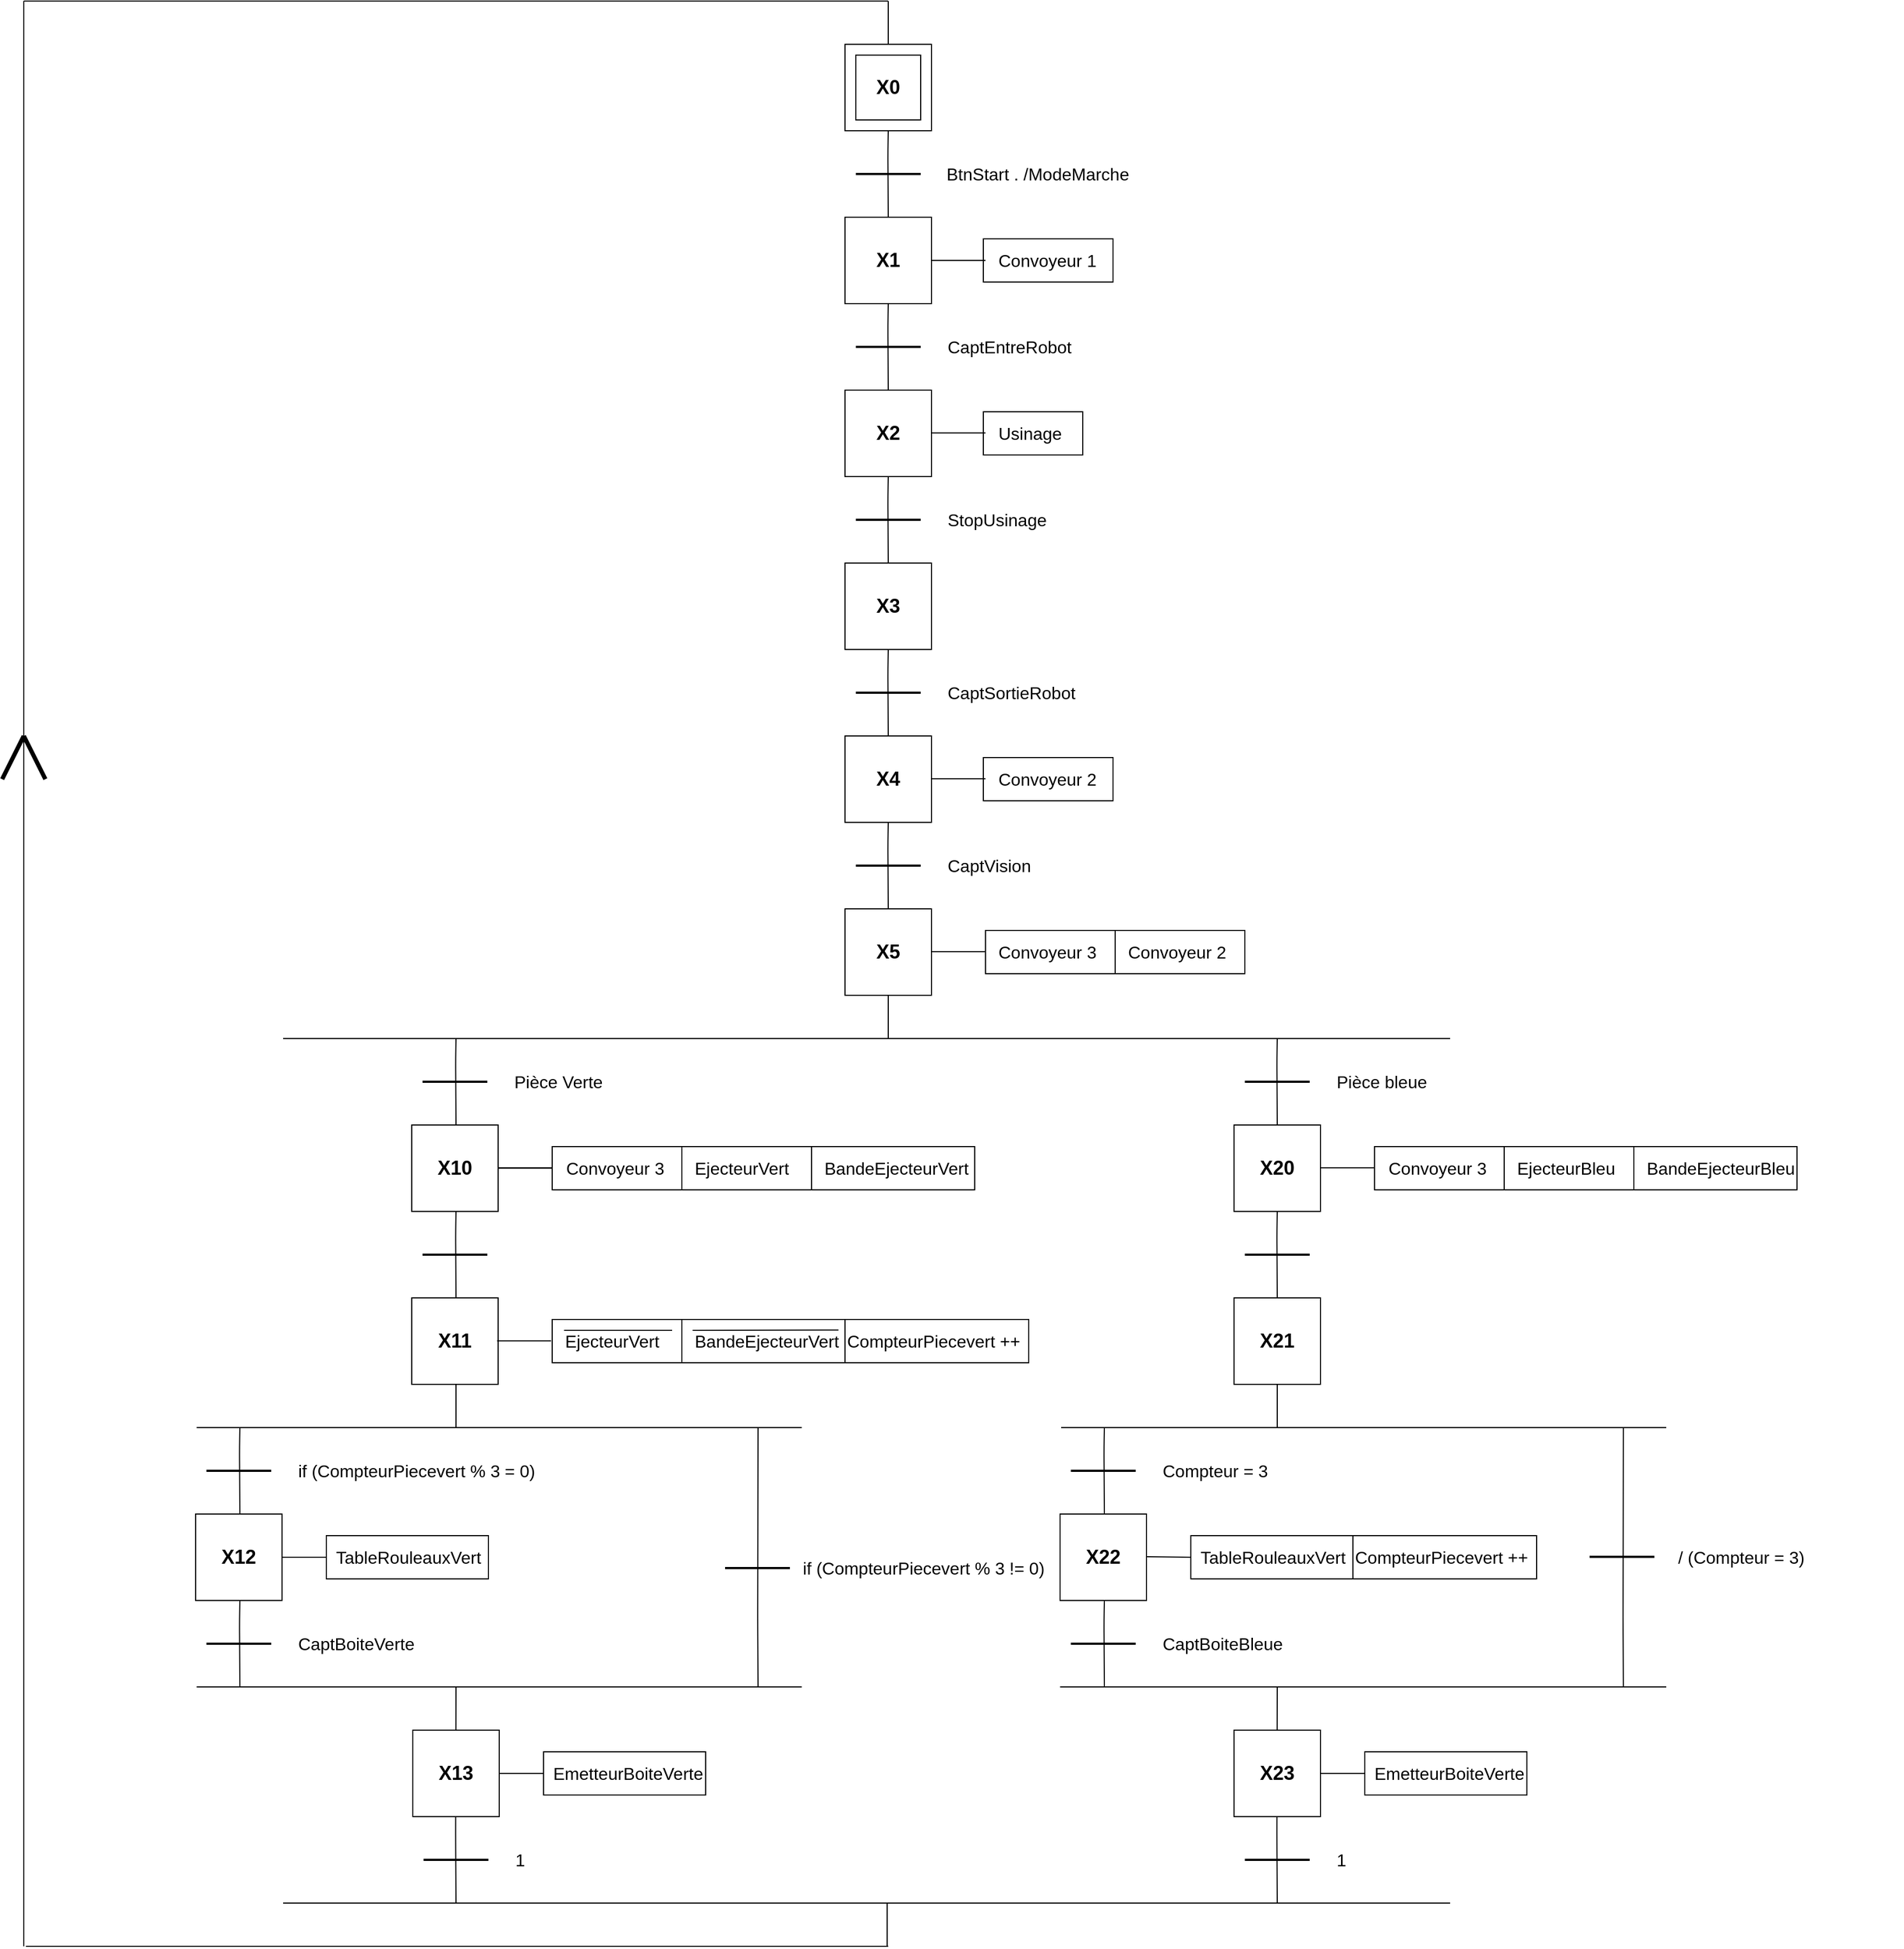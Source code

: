 <mxfile version="12.9.11" type="github">
  <diagram id="Fqww_011EZnbAC1PvDVR" name="Page-1">
    <mxGraphModel dx="2310" dy="1952" grid="1" gridSize="10" guides="1" tooltips="1" connect="1" arrows="1" fold="1" page="1" pageScale="1" pageWidth="827" pageHeight="1169" math="0" shadow="0">
      <root>
        <object label="" id="0">
          <mxCell />
        </object>
        <mxCell id="1" parent="0" />
        <mxCell id="l0feJrEmPDSzG2131Ykb-13" value="" style="edgeStyle=orthogonalEdgeStyle;rounded=0;orthogonalLoop=1;jettySize=auto;html=1;" parent="1" source="uFdm-P2WvE3M775zOYVF-7" target="pG-HJHoj7xEh51rD5Gyk-65" edge="1">
          <mxGeometry relative="1" as="geometry" />
        </mxCell>
        <mxCell id="uFdm-P2WvE3M775zOYVF-7" value="" style="rounded=0;whiteSpace=wrap;html=1;fillColor=none;gradientColor=none;" parent="1" vertex="1">
          <mxGeometry x="49.0" y="-60" width="120" height="40" as="geometry" />
        </mxCell>
        <mxCell id="pG-HJHoj7xEh51rD5Gyk-8" value="" style="group" parent="1" vertex="1" connectable="0">
          <mxGeometry x="320" y="-1080" width="80" height="80" as="geometry" />
        </mxCell>
        <mxCell id="pG-HJHoj7xEh51rD5Gyk-7" value="" style="whiteSpace=wrap;html=1;aspect=fixed;" parent="pG-HJHoj7xEh51rD5Gyk-8" vertex="1">
          <mxGeometry width="80" height="80" as="geometry" />
        </mxCell>
        <mxCell id="pG-HJHoj7xEh51rD5Gyk-1" value="" style="whiteSpace=wrap;html=1;aspect=fixed;" parent="pG-HJHoj7xEh51rD5Gyk-8" vertex="1">
          <mxGeometry x="10" y="10" width="60" height="60" as="geometry" />
        </mxCell>
        <mxCell id="pG-HJHoj7xEh51rD5Gyk-20" value="&lt;font size=&quot;1&quot;&gt;&lt;b style=&quot;font-size: 18px&quot;&gt;X0&lt;/b&gt;&lt;/font&gt;" style="text;html=1;strokeColor=none;fillColor=none;align=center;verticalAlign=middle;whiteSpace=wrap;rounded=0;" parent="pG-HJHoj7xEh51rD5Gyk-8" vertex="1">
          <mxGeometry x="20" y="30" width="40" height="20" as="geometry" />
        </mxCell>
        <mxCell id="pG-HJHoj7xEh51rD5Gyk-9" value="" style="endArrow=none;html=1;entryX=0.5;entryY=1;entryDx=0;entryDy=0;exitX=0.5;exitY=0;exitDx=0;exitDy=0;" parent="1" source="pG-HJHoj7xEh51rD5Gyk-10" target="pG-HJHoj7xEh51rD5Gyk-7" edge="1">
          <mxGeometry width="50" height="50" relative="1" as="geometry">
            <mxPoint x="360" y="-960" as="sourcePoint" />
            <mxPoint x="359.66" y="-1000" as="targetPoint" />
            <Array as="points">
              <mxPoint x="359.66" y="-980" />
            </Array>
          </mxGeometry>
        </mxCell>
        <mxCell id="pG-HJHoj7xEh51rD5Gyk-10" value="" style="whiteSpace=wrap;html=1;aspect=fixed;" parent="1" vertex="1">
          <mxGeometry x="320.0" y="-920" width="80" height="80" as="geometry" />
        </mxCell>
        <mxCell id="pG-HJHoj7xEh51rD5Gyk-11" value="" style="endArrow=none;html=1;strokeWidth=2;" parent="1" edge="1">
          <mxGeometry width="50" height="50" relative="1" as="geometry">
            <mxPoint x="330" y="-960" as="sourcePoint" />
            <mxPoint x="390" y="-960" as="targetPoint" />
          </mxGeometry>
        </mxCell>
        <mxCell id="pG-HJHoj7xEh51rD5Gyk-12" value="" style="endArrow=none;html=1;entryX=0.5;entryY=1;entryDx=0;entryDy=0;exitX=0.5;exitY=0;exitDx=0;exitDy=0;" parent="1" source="pG-HJHoj7xEh51rD5Gyk-13" edge="1">
          <mxGeometry width="50" height="50" relative="1" as="geometry">
            <mxPoint x="360" y="-800" as="sourcePoint" />
            <mxPoint x="360" y="-840" as="targetPoint" />
            <Array as="points">
              <mxPoint x="359.66" y="-820" />
            </Array>
          </mxGeometry>
        </mxCell>
        <mxCell id="pG-HJHoj7xEh51rD5Gyk-13" value="" style="whiteSpace=wrap;html=1;aspect=fixed;" parent="1" vertex="1">
          <mxGeometry x="320.0" y="-760" width="80" height="80" as="geometry" />
        </mxCell>
        <mxCell id="pG-HJHoj7xEh51rD5Gyk-14" value="" style="endArrow=none;html=1;strokeWidth=2;" parent="1" edge="1">
          <mxGeometry width="50" height="50" relative="1" as="geometry">
            <mxPoint x="330" y="-800" as="sourcePoint" />
            <mxPoint x="390" y="-800" as="targetPoint" />
          </mxGeometry>
        </mxCell>
        <mxCell id="pG-HJHoj7xEh51rD5Gyk-15" value="" style="endArrow=none;html=1;entryX=0.5;entryY=1;entryDx=0;entryDy=0;exitX=0.5;exitY=0;exitDx=0;exitDy=0;" parent="1" source="pG-HJHoj7xEh51rD5Gyk-16" edge="1">
          <mxGeometry width="50" height="50" relative="1" as="geometry">
            <mxPoint x="360" y="-640" as="sourcePoint" />
            <mxPoint x="360" y="-680" as="targetPoint" />
            <Array as="points">
              <mxPoint x="359.66" y="-660" />
            </Array>
          </mxGeometry>
        </mxCell>
        <mxCell id="pG-HJHoj7xEh51rD5Gyk-16" value="" style="whiteSpace=wrap;html=1;aspect=fixed;" parent="1" vertex="1">
          <mxGeometry x="320.0" y="-600" width="80" height="80" as="geometry" />
        </mxCell>
        <mxCell id="pG-HJHoj7xEh51rD5Gyk-17" value="" style="endArrow=none;html=1;strokeWidth=2;" parent="1" edge="1">
          <mxGeometry width="50" height="50" relative="1" as="geometry">
            <mxPoint x="330" y="-640" as="sourcePoint" />
            <mxPoint x="390" y="-640" as="targetPoint" />
          </mxGeometry>
        </mxCell>
        <mxCell id="pG-HJHoj7xEh51rD5Gyk-19" value="&lt;font style=&quot;font-size: 16px&quot;&gt;BtnStart . /ModeMarche&lt;/font&gt;" style="text;html=1;strokeColor=none;fillColor=none;align=left;verticalAlign=middle;whiteSpace=wrap;rounded=0;" parent="1" vertex="1">
          <mxGeometry x="412" y="-970" width="236" height="20" as="geometry" />
        </mxCell>
        <mxCell id="pG-HJHoj7xEh51rD5Gyk-21" value="&lt;font size=&quot;1&quot;&gt;&lt;b style=&quot;font-size: 18px&quot;&gt;X1&lt;/b&gt;&lt;/font&gt;" style="text;html=1;strokeColor=none;fillColor=none;align=center;verticalAlign=middle;whiteSpace=wrap;rounded=0;" parent="1" vertex="1">
          <mxGeometry x="340" y="-890" width="40" height="20" as="geometry" />
        </mxCell>
        <mxCell id="pG-HJHoj7xEh51rD5Gyk-22" value="&lt;font size=&quot;1&quot;&gt;&lt;b style=&quot;font-size: 18px&quot;&gt;X2&lt;/b&gt;&lt;/font&gt;" style="text;html=1;strokeColor=none;fillColor=none;align=center;verticalAlign=middle;whiteSpace=wrap;rounded=0;" parent="1" vertex="1">
          <mxGeometry x="340" y="-730" width="40" height="20" as="geometry" />
        </mxCell>
        <mxCell id="pG-HJHoj7xEh51rD5Gyk-28" value="" style="endArrow=none;html=1;strokeWidth=1;exitX=0.5;exitY=0;exitDx=0;exitDy=0;" parent="1" source="pG-HJHoj7xEh51rD5Gyk-7" edge="1">
          <mxGeometry width="50" height="50" relative="1" as="geometry">
            <mxPoint x="362" y="-1090" as="sourcePoint" />
            <mxPoint x="360" y="-1120" as="targetPoint" />
          </mxGeometry>
        </mxCell>
        <mxCell id="pG-HJHoj7xEh51rD5Gyk-30" value="" style="endArrow=none;html=1;strokeWidth=1;" parent="1" edge="1">
          <mxGeometry width="50" height="50" relative="1" as="geometry">
            <mxPoint x="-440" y="-1120" as="sourcePoint" />
            <mxPoint x="360" y="-1120" as="targetPoint" />
          </mxGeometry>
        </mxCell>
        <mxCell id="pG-HJHoj7xEh51rD5Gyk-31" value="&lt;font size=&quot;1&quot;&gt;&lt;b style=&quot;font-size: 18px&quot;&gt;X3&lt;/b&gt;&lt;/font&gt;" style="text;html=1;strokeColor=none;fillColor=none;align=center;verticalAlign=middle;whiteSpace=wrap;rounded=0;" parent="1" vertex="1">
          <mxGeometry x="340" y="-570" width="40" height="20" as="geometry" />
        </mxCell>
        <mxCell id="pG-HJHoj7xEh51rD5Gyk-32" value="&lt;font style=&quot;font-size: 16px&quot;&gt;Convoyeur 1&lt;/font&gt;" style="text;html=1;strokeColor=none;fillColor=none;align=left;verticalAlign=middle;whiteSpace=wrap;rounded=0;" parent="1" vertex="1">
          <mxGeometry x="460" y="-890" width="236" height="20" as="geometry" />
        </mxCell>
        <mxCell id="pG-HJHoj7xEh51rD5Gyk-33" value="" style="endArrow=none;html=1;strokeWidth=1;" parent="1" edge="1">
          <mxGeometry width="50" height="50" relative="1" as="geometry">
            <mxPoint x="400" y="-880" as="sourcePoint" />
            <mxPoint x="450" y="-880" as="targetPoint" />
          </mxGeometry>
        </mxCell>
        <mxCell id="pG-HJHoj7xEh51rD5Gyk-35" value="&lt;font style=&quot;font-size: 16px&quot;&gt;CaptEntreRobot&lt;br&gt;&lt;/font&gt;" style="text;html=1;strokeColor=none;fillColor=none;align=left;verticalAlign=middle;whiteSpace=wrap;rounded=0;" parent="1" vertex="1">
          <mxGeometry x="413" y="-810" width="236" height="20" as="geometry" />
        </mxCell>
        <mxCell id="pG-HJHoj7xEh51rD5Gyk-36" value="" style="endArrow=none;html=1;strokeWidth=1;" parent="1" edge="1">
          <mxGeometry width="50" height="50" relative="1" as="geometry">
            <mxPoint x="400" y="-720.34" as="sourcePoint" />
            <mxPoint x="450" y="-720.34" as="targetPoint" />
          </mxGeometry>
        </mxCell>
        <mxCell id="pG-HJHoj7xEh51rD5Gyk-37" value="&lt;font style=&quot;font-size: 16px&quot;&gt;Usinage&lt;/font&gt;" style="text;html=1;strokeColor=none;fillColor=none;align=left;verticalAlign=middle;whiteSpace=wrap;rounded=0;" parent="1" vertex="1">
          <mxGeometry x="460" y="-730" width="236" height="20" as="geometry" />
        </mxCell>
        <mxCell id="pG-HJHoj7xEh51rD5Gyk-38" value="&lt;font style=&quot;font-size: 16px&quot;&gt;StopUsinage&lt;br&gt;&lt;/font&gt;" style="text;html=1;strokeColor=none;fillColor=none;align=left;verticalAlign=middle;whiteSpace=wrap;rounded=0;" parent="1" vertex="1">
          <mxGeometry x="413" y="-650" width="236" height="20" as="geometry" />
        </mxCell>
        <mxCell id="pG-HJHoj7xEh51rD5Gyk-39" value="" style="endArrow=none;html=1;entryX=0.5;entryY=1;entryDx=0;entryDy=0;exitX=0.5;exitY=0;exitDx=0;exitDy=0;" parent="1" source="pG-HJHoj7xEh51rD5Gyk-40" edge="1">
          <mxGeometry width="50" height="50" relative="1" as="geometry">
            <mxPoint x="360" y="-480" as="sourcePoint" />
            <mxPoint x="360" y="-520.0" as="targetPoint" />
            <Array as="points">
              <mxPoint x="359.66" y="-500" />
            </Array>
          </mxGeometry>
        </mxCell>
        <mxCell id="pG-HJHoj7xEh51rD5Gyk-40" value="" style="whiteSpace=wrap;html=1;aspect=fixed;" parent="1" vertex="1">
          <mxGeometry x="320.0" y="-440" width="80" height="80" as="geometry" />
        </mxCell>
        <mxCell id="pG-HJHoj7xEh51rD5Gyk-41" value="" style="endArrow=none;html=1;strokeWidth=2;" parent="1" edge="1">
          <mxGeometry width="50" height="50" relative="1" as="geometry">
            <mxPoint x="330" y="-480.0" as="sourcePoint" />
            <mxPoint x="390" y="-480.0" as="targetPoint" />
          </mxGeometry>
        </mxCell>
        <mxCell id="pG-HJHoj7xEh51rD5Gyk-42" value="&lt;font size=&quot;1&quot;&gt;&lt;b style=&quot;font-size: 18px&quot;&gt;X4&lt;/b&gt;&lt;/font&gt;" style="text;html=1;strokeColor=none;fillColor=none;align=center;verticalAlign=middle;whiteSpace=wrap;rounded=0;" parent="1" vertex="1">
          <mxGeometry x="340" y="-410" width="40" height="20" as="geometry" />
        </mxCell>
        <mxCell id="pG-HJHoj7xEh51rD5Gyk-43" value="&lt;font style=&quot;font-size: 16px&quot;&gt;CaptSortieRobot&lt;br&gt;&lt;/font&gt;" style="text;html=1;strokeColor=none;fillColor=none;align=left;verticalAlign=middle;whiteSpace=wrap;rounded=0;" parent="1" vertex="1">
          <mxGeometry x="413" y="-490" width="236" height="20" as="geometry" />
        </mxCell>
        <mxCell id="pG-HJHoj7xEh51rD5Gyk-44" value="" style="endArrow=none;html=1;strokeWidth=1;" parent="1" edge="1">
          <mxGeometry width="50" height="50" relative="1" as="geometry">
            <mxPoint x="400" y="-400.34" as="sourcePoint" />
            <mxPoint x="450" y="-400.34" as="targetPoint" />
          </mxGeometry>
        </mxCell>
        <mxCell id="pG-HJHoj7xEh51rD5Gyk-45" value="&lt;font style=&quot;font-size: 16px&quot;&gt;Convoyeur 2&lt;/font&gt;" style="text;html=1;strokeColor=none;fillColor=none;align=left;verticalAlign=middle;whiteSpace=wrap;rounded=0;" parent="1" vertex="1">
          <mxGeometry x="460" y="-410" width="110" height="20" as="geometry" />
        </mxCell>
        <mxCell id="pG-HJHoj7xEh51rD5Gyk-56" value="" style="endArrow=none;html=1;strokeWidth=1;entryX=0.5;entryY=1;entryDx=0;entryDy=0;" parent="1" target="pG-HJHoj7xEh51rD5Gyk-47" edge="1">
          <mxGeometry width="50" height="50" relative="1" as="geometry">
            <mxPoint x="360" y="-160" as="sourcePoint" />
            <mxPoint x="370" y="-180" as="targetPoint" />
          </mxGeometry>
        </mxCell>
        <mxCell id="pG-HJHoj7xEh51rD5Gyk-58" value="" style="endArrow=none;html=1;strokeWidth=1;" parent="1" edge="1">
          <mxGeometry width="50" height="50" relative="1" as="geometry">
            <mxPoint x="-200" y="-160" as="sourcePoint" />
            <mxPoint x="880" y="-160" as="targetPoint" />
          </mxGeometry>
        </mxCell>
        <mxCell id="pG-HJHoj7xEh51rD5Gyk-59" value="" style="endArrow=none;html=1;entryX=0.5;entryY=1;entryDx=0;entryDy=0;exitX=0.5;exitY=0;exitDx=0;exitDy=0;" parent="1" edge="1">
          <mxGeometry width="50" height="50" relative="1" as="geometry">
            <mxPoint x="-40" y="-80" as="sourcePoint" />
            <mxPoint x="-40" y="-160" as="targetPoint" />
            <Array as="points">
              <mxPoint x="-40.34" y="-140" />
            </Array>
          </mxGeometry>
        </mxCell>
        <mxCell id="pG-HJHoj7xEh51rD5Gyk-60" value="" style="whiteSpace=wrap;html=1;aspect=fixed;" parent="1" vertex="1">
          <mxGeometry x="-81.0" y="-80" width="80" height="80" as="geometry" />
        </mxCell>
        <mxCell id="pG-HJHoj7xEh51rD5Gyk-61" value="" style="endArrow=none;html=1;strokeWidth=2;" parent="1" edge="1">
          <mxGeometry width="50" height="50" relative="1" as="geometry">
            <mxPoint x="-71" y="-120" as="sourcePoint" />
            <mxPoint x="-11" y="-120" as="targetPoint" />
          </mxGeometry>
        </mxCell>
        <mxCell id="pG-HJHoj7xEh51rD5Gyk-62" value="" style="endArrow=none;html=1;entryX=0.5;entryY=1;entryDx=0;entryDy=0;exitX=0.5;exitY=0;exitDx=0;exitDy=0;" parent="1" edge="1">
          <mxGeometry width="50" height="50" relative="1" as="geometry">
            <mxPoint x="-40" y="80" as="sourcePoint" />
            <mxPoint x="-40" as="targetPoint" />
            <Array as="points">
              <mxPoint x="-40.34" y="20" />
            </Array>
          </mxGeometry>
        </mxCell>
        <mxCell id="pG-HJHoj7xEh51rD5Gyk-63" value="" style="whiteSpace=wrap;html=1;aspect=fixed;" parent="1" vertex="1">
          <mxGeometry x="-81.0" y="80" width="80" height="80" as="geometry" />
        </mxCell>
        <mxCell id="pG-HJHoj7xEh51rD5Gyk-64" value="" style="endArrow=none;html=1;strokeWidth=2;" parent="1" edge="1">
          <mxGeometry width="50" height="50" relative="1" as="geometry">
            <mxPoint x="-71" y="40" as="sourcePoint" />
            <mxPoint x="-11" y="40" as="targetPoint" />
          </mxGeometry>
        </mxCell>
        <mxCell id="pG-HJHoj7xEh51rD5Gyk-65" value="&lt;font size=&quot;1&quot;&gt;&lt;b style=&quot;font-size: 18px&quot;&gt;X10&lt;/b&gt;&lt;/font&gt;" style="text;html=1;strokeColor=none;fillColor=none;align=center;verticalAlign=middle;whiteSpace=wrap;rounded=0;" parent="1" vertex="1">
          <mxGeometry x="-61" y="-50" width="40" height="20" as="geometry" />
        </mxCell>
        <mxCell id="pG-HJHoj7xEh51rD5Gyk-66" value="&lt;font size=&quot;1&quot;&gt;&lt;b style=&quot;font-size: 18px&quot;&gt;X11&lt;/b&gt;&lt;/font&gt;" style="text;html=1;strokeColor=none;fillColor=none;align=center;verticalAlign=middle;whiteSpace=wrap;rounded=0;" parent="1" vertex="1">
          <mxGeometry x="-61" y="110" width="40" height="20" as="geometry" />
        </mxCell>
        <mxCell id="pG-HJHoj7xEh51rD5Gyk-67" value="&lt;font style=&quot;font-size: 16px&quot;&gt;Pièce Verte&amp;nbsp;&lt;/font&gt;" style="text;html=1;strokeColor=none;fillColor=none;align=left;verticalAlign=middle;whiteSpace=wrap;rounded=0;" parent="1" vertex="1">
          <mxGeometry x="12" y="-130" width="98" height="20" as="geometry" />
        </mxCell>
        <mxCell id="pG-HJHoj7xEh51rD5Gyk-68" value="" style="endArrow=none;html=1;strokeWidth=1;" parent="1" edge="1">
          <mxGeometry width="50" height="50" relative="1" as="geometry">
            <mxPoint x="-1" y="-40.34" as="sourcePoint" />
            <mxPoint x="49" y="-40.34" as="targetPoint" />
          </mxGeometry>
        </mxCell>
        <mxCell id="pG-HJHoj7xEh51rD5Gyk-70" value="" style="endArrow=none;html=1;entryX=0.5;entryY=1;entryDx=0;entryDy=0;exitX=0.5;exitY=0;exitDx=0;exitDy=0;" parent="1" source="pG-HJHoj7xEh51rD5Gyk-71" edge="1">
          <mxGeometry width="50" height="50" relative="1" as="geometry">
            <mxPoint x="720" y="-120" as="sourcePoint" />
            <mxPoint x="720" y="-160" as="targetPoint" />
            <Array as="points">
              <mxPoint x="719.66" y="-140" />
            </Array>
          </mxGeometry>
        </mxCell>
        <mxCell id="pG-HJHoj7xEh51rD5Gyk-71" value="" style="whiteSpace=wrap;html=1;aspect=fixed;" parent="1" vertex="1">
          <mxGeometry x="680.0" y="-80" width="80" height="80" as="geometry" />
        </mxCell>
        <mxCell id="pG-HJHoj7xEh51rD5Gyk-72" value="" style="endArrow=none;html=1;strokeWidth=2;" parent="1" edge="1">
          <mxGeometry width="50" height="50" relative="1" as="geometry">
            <mxPoint x="690" y="-120" as="sourcePoint" />
            <mxPoint x="750" y="-120" as="targetPoint" />
          </mxGeometry>
        </mxCell>
        <mxCell id="pG-HJHoj7xEh51rD5Gyk-73" value="" style="endArrow=none;html=1;entryX=0.5;entryY=1;entryDx=0;entryDy=0;exitX=0.5;exitY=0;exitDx=0;exitDy=0;" parent="1" source="pG-HJHoj7xEh51rD5Gyk-74" edge="1">
          <mxGeometry width="50" height="50" relative="1" as="geometry">
            <mxPoint x="720" y="40" as="sourcePoint" />
            <mxPoint x="720" as="targetPoint" />
            <Array as="points">
              <mxPoint x="719.66" y="20" />
            </Array>
          </mxGeometry>
        </mxCell>
        <mxCell id="pG-HJHoj7xEh51rD5Gyk-74" value="" style="whiteSpace=wrap;html=1;aspect=fixed;" parent="1" vertex="1">
          <mxGeometry x="680.0" y="80" width="80" height="80" as="geometry" />
        </mxCell>
        <mxCell id="pG-HJHoj7xEh51rD5Gyk-75" value="" style="endArrow=none;html=1;strokeWidth=2;" parent="1" edge="1">
          <mxGeometry width="50" height="50" relative="1" as="geometry">
            <mxPoint x="690" y="40" as="sourcePoint" />
            <mxPoint x="750" y="40" as="targetPoint" />
          </mxGeometry>
        </mxCell>
        <mxCell id="pG-HJHoj7xEh51rD5Gyk-76" value="&lt;font size=&quot;1&quot;&gt;&lt;b style=&quot;font-size: 18px&quot;&gt;X20&lt;/b&gt;&lt;/font&gt;" style="text;html=1;strokeColor=none;fillColor=none;align=center;verticalAlign=middle;whiteSpace=wrap;rounded=0;" parent="1" vertex="1">
          <mxGeometry x="700" y="-50" width="40" height="20" as="geometry" />
        </mxCell>
        <mxCell id="pG-HJHoj7xEh51rD5Gyk-77" value="&lt;font size=&quot;1&quot;&gt;&lt;b style=&quot;font-size: 18px&quot;&gt;X21&lt;/b&gt;&lt;/font&gt;" style="text;html=1;strokeColor=none;fillColor=none;align=center;verticalAlign=middle;whiteSpace=wrap;rounded=0;" parent="1" vertex="1">
          <mxGeometry x="700" y="110" width="40" height="20" as="geometry" />
        </mxCell>
        <mxCell id="pG-HJHoj7xEh51rD5Gyk-78" value="&lt;font style=&quot;font-size: 16px&quot;&gt;Pièce bleue&amp;nbsp;&lt;br&gt;&lt;/font&gt;" style="text;html=1;strokeColor=none;fillColor=none;align=left;verticalAlign=middle;whiteSpace=wrap;rounded=0;" parent="1" vertex="1">
          <mxGeometry x="773" y="-130" width="236" height="20" as="geometry" />
        </mxCell>
        <mxCell id="pG-HJHoj7xEh51rD5Gyk-79" value="" style="endArrow=none;html=1;strokeWidth=1;" parent="1" edge="1">
          <mxGeometry width="50" height="50" relative="1" as="geometry">
            <mxPoint x="760" y="-40.34" as="sourcePoint" />
            <mxPoint x="810" y="-40.34" as="targetPoint" />
          </mxGeometry>
        </mxCell>
        <mxCell id="pG-HJHoj7xEh51rD5Gyk-81" value="" style="endArrow=none;html=1;strokeWidth=1;" parent="1" edge="1">
          <mxGeometry width="50" height="50" relative="1" as="geometry">
            <mxPoint x="-440" y="680" as="sourcePoint" />
            <mxPoint x="-440" y="-1120" as="targetPoint" />
          </mxGeometry>
        </mxCell>
        <mxCell id="pG-HJHoj7xEh51rD5Gyk-82" value="" style="endArrow=none;html=1;strokeWidth=4;" parent="1" edge="1">
          <mxGeometry width="50" height="50" relative="1" as="geometry">
            <mxPoint x="-460" y="-400" as="sourcePoint" />
            <mxPoint x="-440" y="-440" as="targetPoint" />
          </mxGeometry>
        </mxCell>
        <mxCell id="pG-HJHoj7xEh51rD5Gyk-83" value="" style="endArrow=none;html=1;strokeWidth=4;" parent="1" edge="1">
          <mxGeometry width="50" height="50" relative="1" as="geometry">
            <mxPoint x="-420" y="-400" as="sourcePoint" />
            <mxPoint x="-440" y="-440" as="targetPoint" />
          </mxGeometry>
        </mxCell>
        <mxCell id="uFdm-P2WvE3M775zOYVF-3" value="" style="rounded=0;whiteSpace=wrap;html=1;fillColor=none;gradientColor=none;" parent="1" vertex="1">
          <mxGeometry x="448.0" y="-420" width="120" height="40" as="geometry" />
        </mxCell>
        <mxCell id="uFdm-P2WvE3M775zOYVF-4" value="" style="rounded=0;whiteSpace=wrap;html=1;fillColor=none;gradientColor=none;" parent="1" vertex="1">
          <mxGeometry x="448" y="-740" width="92" height="40" as="geometry" />
        </mxCell>
        <mxCell id="uFdm-P2WvE3M775zOYVF-5" value="" style="rounded=0;whiteSpace=wrap;html=1;fillColor=none;gradientColor=none;" parent="1" vertex="1">
          <mxGeometry x="448.0" y="-900" width="120" height="40" as="geometry" />
        </mxCell>
        <mxCell id="uFdm-P2WvE3M775zOYVF-6" value="&lt;font style=&quot;font-size: 16px&quot;&gt;Convoyeur 3&lt;/font&gt;" style="text;html=1;strokeColor=none;fillColor=none;align=left;verticalAlign=middle;whiteSpace=wrap;rounded=0;" parent="1" vertex="1">
          <mxGeometry x="60" y="-50" width="100" height="20" as="geometry" />
        </mxCell>
        <mxCell id="uFdm-P2WvE3M775zOYVF-8" value="" style="rounded=0;whiteSpace=wrap;html=1;fillColor=none;gradientColor=none;" parent="1" vertex="1">
          <mxGeometry x="169" y="-60" width="120" height="40" as="geometry" />
        </mxCell>
        <mxCell id="uFdm-P2WvE3M775zOYVF-9" value="" style="endArrow=none;html=1;strokeWidth=1;entryX=0.5;entryY=1;entryDx=0;entryDy=0;" parent="1" edge="1">
          <mxGeometry width="50" height="50" relative="1" as="geometry">
            <mxPoint x="-40" y="200" as="sourcePoint" />
            <mxPoint x="-40" y="160" as="targetPoint" />
          </mxGeometry>
        </mxCell>
        <mxCell id="uFdm-P2WvE3M775zOYVF-13" value="" style="endArrow=none;html=1;strokeWidth=1;" parent="1" edge="1">
          <mxGeometry width="50" height="50" relative="1" as="geometry">
            <mxPoint x="-280" y="200" as="sourcePoint" />
            <mxPoint x="280" y="200" as="targetPoint" />
          </mxGeometry>
        </mxCell>
        <mxCell id="uFdm-P2WvE3M775zOYVF-15" value="" style="endArrow=none;html=1;entryX=0.5;entryY=1;entryDx=0;entryDy=0;exitX=0.5;exitY=0;exitDx=0;exitDy=0;" parent="1" edge="1">
          <mxGeometry width="50" height="50" relative="1" as="geometry">
            <mxPoint x="-240.0" y="280" as="sourcePoint" />
            <mxPoint x="-240.0" y="200" as="targetPoint" />
            <Array as="points">
              <mxPoint x="-240.34" y="220" />
            </Array>
          </mxGeometry>
        </mxCell>
        <mxCell id="uFdm-P2WvE3M775zOYVF-16" value="" style="whiteSpace=wrap;html=1;aspect=fixed;" parent="1" vertex="1">
          <mxGeometry x="-281.0" y="280" width="80" height="80" as="geometry" />
        </mxCell>
        <mxCell id="uFdm-P2WvE3M775zOYVF-17" value="" style="endArrow=none;html=1;strokeWidth=2;" parent="1" edge="1">
          <mxGeometry width="50" height="50" relative="1" as="geometry">
            <mxPoint x="-271" y="240" as="sourcePoint" />
            <mxPoint x="-211" y="240" as="targetPoint" />
          </mxGeometry>
        </mxCell>
        <mxCell id="uFdm-P2WvE3M775zOYVF-18" value="" style="endArrow=none;html=1;entryX=0.5;entryY=1;entryDx=0;entryDy=0;exitX=0.5;exitY=0;exitDx=0;exitDy=0;" parent="1" edge="1">
          <mxGeometry width="50" height="50" relative="1" as="geometry">
            <mxPoint x="-240.0" y="440" as="sourcePoint" />
            <mxPoint x="-240.0" y="360" as="targetPoint" />
            <Array as="points">
              <mxPoint x="-240.34" y="380" />
            </Array>
          </mxGeometry>
        </mxCell>
        <mxCell id="uFdm-P2WvE3M775zOYVF-19" value="" style="endArrow=none;html=1;strokeWidth=2;" parent="1" edge="1">
          <mxGeometry width="50" height="50" relative="1" as="geometry">
            <mxPoint x="-271" y="400" as="sourcePoint" />
            <mxPoint x="-211" y="400" as="targetPoint" />
          </mxGeometry>
        </mxCell>
        <mxCell id="uFdm-P2WvE3M775zOYVF-20" value="&lt;font size=&quot;1&quot;&gt;&lt;b style=&quot;font-size: 18px&quot;&gt;X12&lt;/b&gt;&lt;/font&gt;" style="text;html=1;strokeColor=none;fillColor=none;align=center;verticalAlign=middle;whiteSpace=wrap;rounded=0;" parent="1" vertex="1">
          <mxGeometry x="-261" y="310" width="40" height="20" as="geometry" />
        </mxCell>
        <mxCell id="uFdm-P2WvE3M775zOYVF-21" value="&lt;span style=&quot;font-family: monospace ; font-size: 0px&quot;&gt;%3CmxGraphModel%3E%3Croot%3E%3CmxCell%20id%3D%220%22%2F%3E%3CmxCell%20id%3D%221%22%20parent%3D%220%22%2F%3E%3CmxCell%20id%3D%222%22%20value%3D%22%26lt%3Bspan%20style%3D%26quot%3Bfont-size%3A%2016px%26quot%3B%26gt%3BCompteurPiecevert%20%2B%2B%26lt%3B%2Fspan%26gt%3B%22%20style%3D%22text%3Bhtml%3D1%3BstrokeColor%3Dnone%3BfillColor%3Dnone%3Balign%3Dleft%3BverticalAlign%3Dmiddle%3BwhiteSpace%3Dwrap%3Brounded%3D0%3B%22%20vertex%3D%221%22%20parent%3D%221%22%3E%3CmxGeometry%20x%3D%22-10%22%20y%3D%22310%22%20width%3D%22170%22%20height%3D%2220%22%20as%3D%22geometry%22%2F%3E%3C%2FmxCell%3E%3C%2Froot%3E%3C%2FmxGraphModel%3E&lt;/span&gt;" style="text;html=1;strokeColor=none;fillColor=none;align=left;verticalAlign=middle;whiteSpace=wrap;rounded=0;" parent="1" vertex="1">
          <mxGeometry x="-188" y="230" width="188" height="20" as="geometry" />
        </mxCell>
        <mxCell id="uFdm-P2WvE3M775zOYVF-22" value="&lt;font style=&quot;font-size: 16px&quot;&gt;CaptBoiteVerte&lt;br&gt;&lt;/font&gt;" style="text;html=1;strokeColor=none;fillColor=none;align=left;verticalAlign=middle;whiteSpace=wrap;rounded=0;" parent="1" vertex="1">
          <mxGeometry x="-188" y="390" width="128" height="20" as="geometry" />
        </mxCell>
        <mxCell id="uFdm-P2WvE3M775zOYVF-26" value="" style="endArrow=none;html=1;exitX=0.5;exitY=0;exitDx=0;exitDy=0;" parent="1" edge="1">
          <mxGeometry width="50" height="50" relative="1" as="geometry">
            <mxPoint x="239.5" y="440" as="sourcePoint" />
            <mxPoint x="239.5" y="200" as="targetPoint" />
            <Array as="points">
              <mxPoint x="239.16" y="380" />
            </Array>
          </mxGeometry>
        </mxCell>
        <mxCell id="uFdm-P2WvE3M775zOYVF-31" value="" style="endArrow=none;html=1;strokeWidth=1;" parent="1" edge="1">
          <mxGeometry width="50" height="50" relative="1" as="geometry">
            <mxPoint x="-280" y="440" as="sourcePoint" />
            <mxPoint x="280" y="440" as="targetPoint" />
          </mxGeometry>
        </mxCell>
        <mxCell id="uFdm-P2WvE3M775zOYVF-39" value="" style="endArrow=none;html=1;exitX=0.5;exitY=0;exitDx=0;exitDy=0;" parent="1" edge="1">
          <mxGeometry width="50" height="50" relative="1" as="geometry">
            <mxPoint x="-40" y="640" as="sourcePoint" />
            <mxPoint x="-40" y="440" as="targetPoint" />
            <Array as="points">
              <mxPoint x="-40.34" y="580" />
            </Array>
          </mxGeometry>
        </mxCell>
        <mxCell id="uFdm-P2WvE3M775zOYVF-46" value="" style="endArrow=none;html=1;strokeWidth=1;" parent="1" edge="1">
          <mxGeometry width="50" height="50" relative="1" as="geometry">
            <mxPoint x="-200" y="640" as="sourcePoint" />
            <mxPoint x="880" y="640" as="targetPoint" />
          </mxGeometry>
        </mxCell>
        <mxCell id="uFdm-P2WvE3M775zOYVF-48" value="" style="endArrow=none;html=1;strokeWidth=1;entryX=0.5;entryY=1;entryDx=0;entryDy=0;" parent="1" edge="1">
          <mxGeometry width="50" height="50" relative="1" as="geometry">
            <mxPoint x="359" y="680" as="sourcePoint" />
            <mxPoint x="359" y="640" as="targetPoint" />
          </mxGeometry>
        </mxCell>
        <mxCell id="uFdm-P2WvE3M775zOYVF-50" value="" style="endArrow=none;html=1;strokeWidth=1;" parent="1" edge="1">
          <mxGeometry width="50" height="50" relative="1" as="geometry">
            <mxPoint x="-438" y="680" as="sourcePoint" />
            <mxPoint x="360" y="680" as="targetPoint" />
          </mxGeometry>
        </mxCell>
        <mxCell id="uFdm-P2WvE3M775zOYVF-52" value="" style="endArrow=none;html=1;strokeWidth=1;entryX=0.5;entryY=1;entryDx=0;entryDy=0;" parent="1" edge="1">
          <mxGeometry width="50" height="50" relative="1" as="geometry">
            <mxPoint x="720" y="200" as="sourcePoint" />
            <mxPoint x="720" y="160" as="targetPoint" />
          </mxGeometry>
        </mxCell>
        <mxCell id="uFdm-P2WvE3M775zOYVF-53" value="" style="endArrow=none;html=1;strokeWidth=1;" parent="1" edge="1">
          <mxGeometry width="50" height="50" relative="1" as="geometry">
            <mxPoint x="520" y="200" as="sourcePoint" />
            <mxPoint x="1080" y="200" as="targetPoint" />
          </mxGeometry>
        </mxCell>
        <mxCell id="uFdm-P2WvE3M775zOYVF-54" value="" style="endArrow=none;html=1;entryX=0.5;entryY=1;entryDx=0;entryDy=0;exitX=0.5;exitY=0;exitDx=0;exitDy=0;" parent="1" edge="1">
          <mxGeometry width="50" height="50" relative="1" as="geometry">
            <mxPoint x="560" y="280" as="sourcePoint" />
            <mxPoint x="560" y="200" as="targetPoint" />
            <Array as="points">
              <mxPoint x="559.66" y="220" />
            </Array>
          </mxGeometry>
        </mxCell>
        <mxCell id="uFdm-P2WvE3M775zOYVF-55" value="" style="whiteSpace=wrap;html=1;aspect=fixed;" parent="1" vertex="1">
          <mxGeometry x="519.0" y="280" width="80" height="80" as="geometry" />
        </mxCell>
        <mxCell id="uFdm-P2WvE3M775zOYVF-56" value="" style="endArrow=none;html=1;strokeWidth=2;" parent="1" edge="1">
          <mxGeometry width="50" height="50" relative="1" as="geometry">
            <mxPoint x="529" y="240" as="sourcePoint" />
            <mxPoint x="589" y="240" as="targetPoint" />
          </mxGeometry>
        </mxCell>
        <mxCell id="uFdm-P2WvE3M775zOYVF-57" value="" style="endArrow=none;html=1;entryX=0.5;entryY=1;entryDx=0;entryDy=0;exitX=0.5;exitY=0;exitDx=0;exitDy=0;" parent="1" edge="1">
          <mxGeometry width="50" height="50" relative="1" as="geometry">
            <mxPoint x="560" y="440" as="sourcePoint" />
            <mxPoint x="560" y="360" as="targetPoint" />
            <Array as="points">
              <mxPoint x="559.66" y="380" />
            </Array>
          </mxGeometry>
        </mxCell>
        <mxCell id="uFdm-P2WvE3M775zOYVF-58" value="" style="endArrow=none;html=1;strokeWidth=2;" parent="1" edge="1">
          <mxGeometry width="50" height="50" relative="1" as="geometry">
            <mxPoint x="529" y="400" as="sourcePoint" />
            <mxPoint x="589" y="400" as="targetPoint" />
          </mxGeometry>
        </mxCell>
        <mxCell id="uFdm-P2WvE3M775zOYVF-59" value="&lt;font size=&quot;1&quot;&gt;&lt;b style=&quot;font-size: 18px&quot;&gt;X22&lt;/b&gt;&lt;/font&gt;" style="text;html=1;strokeColor=none;fillColor=none;align=center;verticalAlign=middle;whiteSpace=wrap;rounded=0;" parent="1" vertex="1">
          <mxGeometry x="539" y="310" width="40" height="20" as="geometry" />
        </mxCell>
        <mxCell id="uFdm-P2WvE3M775zOYVF-60" value="&lt;font style=&quot;font-size: 16px&quot;&gt;Compteur = 3&lt;/font&gt;" style="text;html=1;strokeColor=none;fillColor=none;align=left;verticalAlign=middle;whiteSpace=wrap;rounded=0;" parent="1" vertex="1">
          <mxGeometry x="612" y="230" width="188" height="20" as="geometry" />
        </mxCell>
        <mxCell id="uFdm-P2WvE3M775zOYVF-61" value="&lt;font style=&quot;font-size: 16px&quot;&gt;CaptBoiteBleue&lt;br&gt;&lt;/font&gt;" style="text;html=1;strokeColor=none;fillColor=none;align=left;verticalAlign=middle;whiteSpace=wrap;rounded=0;" parent="1" vertex="1">
          <mxGeometry x="612" y="390" width="236" height="20" as="geometry" />
        </mxCell>
        <mxCell id="uFdm-P2WvE3M775zOYVF-65" value="" style="endArrow=none;html=1;exitX=0.5;exitY=0;exitDx=0;exitDy=0;" parent="1" edge="1">
          <mxGeometry width="50" height="50" relative="1" as="geometry">
            <mxPoint x="1040.34" y="440" as="sourcePoint" />
            <mxPoint x="1040.34" y="200" as="targetPoint" />
            <Array as="points">
              <mxPoint x="1040" y="380" />
            </Array>
          </mxGeometry>
        </mxCell>
        <mxCell id="uFdm-P2WvE3M775zOYVF-66" value="" style="endArrow=none;html=1;strokeWidth=2;" parent="1" edge="1">
          <mxGeometry width="50" height="50" relative="1" as="geometry">
            <mxPoint x="1009" y="319.58" as="sourcePoint" />
            <mxPoint x="1069" y="319.58" as="targetPoint" />
          </mxGeometry>
        </mxCell>
        <mxCell id="uFdm-P2WvE3M775zOYVF-70" value="" style="endArrow=none;html=1;strokeWidth=1;" parent="1" edge="1">
          <mxGeometry width="50" height="50" relative="1" as="geometry">
            <mxPoint x="519" y="440" as="sourcePoint" />
            <mxPoint x="1080" y="440" as="targetPoint" />
          </mxGeometry>
        </mxCell>
        <mxCell id="uFdm-P2WvE3M775zOYVF-72" value="" style="endArrow=none;html=1;exitX=0.5;exitY=0;exitDx=0;exitDy=0;" parent="1" edge="1">
          <mxGeometry width="50" height="50" relative="1" as="geometry">
            <mxPoint x="720" y="640" as="sourcePoint" />
            <mxPoint x="720" y="440" as="targetPoint" />
            <Array as="points">
              <mxPoint x="719.66" y="580" />
            </Array>
          </mxGeometry>
        </mxCell>
        <mxCell id="uFdm-P2WvE3M775zOYVF-75" value="&lt;font style=&quot;font-size: 16px&quot;&gt;&lt;br&gt;&lt;/font&gt;" style="text;html=1;strokeColor=none;fillColor=none;align=left;verticalAlign=middle;whiteSpace=wrap;rounded=0;" parent="1" vertex="1">
          <mxGeometry x="773" y="590" width="106" height="20" as="geometry" />
        </mxCell>
        <mxCell id="Xxqxk4Q40JCaoxF1TCv4-9" value="&lt;font style=&quot;font-size: 16px&quot;&gt;EjecteurVert&lt;/font&gt;" style="text;html=1;strokeColor=none;fillColor=none;align=left;verticalAlign=middle;whiteSpace=wrap;rounded=0;" parent="1" vertex="1">
          <mxGeometry x="179" y="-50" width="100" height="20" as="geometry" />
        </mxCell>
        <mxCell id="Xxqxk4Q40JCaoxF1TCv4-13" value="" style="rounded=0;whiteSpace=wrap;html=1;fillColor=none;gradientColor=none;" parent="1" vertex="1">
          <mxGeometry x="810.0" y="-60" width="120" height="40" as="geometry" />
        </mxCell>
        <mxCell id="Xxqxk4Q40JCaoxF1TCv4-14" value="&lt;font style=&quot;font-size: 16px&quot;&gt;Convoyeur 3&lt;/font&gt;" style="text;html=1;strokeColor=none;fillColor=none;align=left;verticalAlign=middle;whiteSpace=wrap;rounded=0;" parent="1" vertex="1">
          <mxGeometry x="821" y="-50" width="100" height="20" as="geometry" />
        </mxCell>
        <mxCell id="Xxqxk4Q40JCaoxF1TCv4-15" value="" style="rounded=0;whiteSpace=wrap;html=1;fillColor=none;gradientColor=none;" parent="1" vertex="1">
          <mxGeometry x="930" y="-60" width="120" height="40" as="geometry" />
        </mxCell>
        <mxCell id="Xxqxk4Q40JCaoxF1TCv4-16" value="&lt;font style=&quot;font-size: 16px&quot;&gt;EjecteurBleu&lt;/font&gt;" style="text;html=1;strokeColor=none;fillColor=none;align=left;verticalAlign=middle;whiteSpace=wrap;rounded=0;" parent="1" vertex="1">
          <mxGeometry x="940" y="-50" width="100" height="20" as="geometry" />
        </mxCell>
        <mxCell id="Xxqxk4Q40JCaoxF1TCv4-17" value="" style="rounded=0;whiteSpace=wrap;html=1;fillColor=none;gradientColor=none;" parent="1" vertex="1">
          <mxGeometry x="1050" y="-60" width="151" height="40" as="geometry" />
        </mxCell>
        <mxCell id="Xxqxk4Q40JCaoxF1TCv4-18" value="&lt;font style=&quot;font-size: 16px&quot;&gt;BandeEjecteurBleu&lt;/font&gt;" style="text;html=1;strokeColor=none;fillColor=none;align=left;verticalAlign=middle;whiteSpace=wrap;rounded=0;" parent="1" vertex="1">
          <mxGeometry x="1060" y="-50" width="100" height="20" as="geometry" />
        </mxCell>
        <mxCell id="Xxqxk4Q40JCaoxF1TCv4-20" value="" style="rounded=0;whiteSpace=wrap;html=1;fillColor=none;gradientColor=none;" parent="1" vertex="1">
          <mxGeometry x="-160" y="300" width="150" height="40" as="geometry" />
        </mxCell>
        <mxCell id="Xxqxk4Q40JCaoxF1TCv4-21" value="&lt;font style=&quot;font-size: 16px&quot;&gt;TableRouleauxVert&lt;/font&gt;" style="text;html=1;strokeColor=none;fillColor=none;align=left;verticalAlign=middle;whiteSpace=wrap;rounded=0;" parent="1" vertex="1">
          <mxGeometry x="-153" y="310" width="140" height="20" as="geometry" />
        </mxCell>
        <mxCell id="Xxqxk4Q40JCaoxF1TCv4-22" value="" style="endArrow=none;html=1;strokeWidth=1;entryX=0;entryY=0.5;entryDx=0;entryDy=0;exitX=1;exitY=0.5;exitDx=0;exitDy=0;" parent="1" source="uFdm-P2WvE3M775zOYVF-16" target="Xxqxk4Q40JCaoxF1TCv4-20" edge="1">
          <mxGeometry width="50" height="50" relative="1" as="geometry">
            <mxPoint x="-201" y="319.5" as="sourcePoint" />
            <mxPoint x="-160" y="319" as="targetPoint" />
          </mxGeometry>
        </mxCell>
        <mxCell id="Xxqxk4Q40JCaoxF1TCv4-27" value="&lt;font style=&quot;font-size: 16px&quot;&gt;/ (Compteur = 3)&lt;/font&gt;" style="text;html=1;strokeColor=none;fillColor=none;align=left;verticalAlign=middle;whiteSpace=wrap;rounded=0;" parent="1" vertex="1">
          <mxGeometry x="1089" y="310" width="210" height="20" as="geometry" />
        </mxCell>
        <mxCell id="Xxqxk4Q40JCaoxF1TCv4-39" value="" style="rounded=0;whiteSpace=wrap;html=1;fillColor=none;gradientColor=none;" parent="1" vertex="1">
          <mxGeometry x="640" y="300" width="150" height="40" as="geometry" />
        </mxCell>
        <mxCell id="Xxqxk4Q40JCaoxF1TCv4-40" value="&lt;font style=&quot;font-size: 16px&quot;&gt;TableRouleauxVert&lt;/font&gt;" style="text;html=1;strokeColor=none;fillColor=none;align=left;verticalAlign=middle;whiteSpace=wrap;rounded=0;" parent="1" vertex="1">
          <mxGeometry x="647" y="310" width="140" height="20" as="geometry" />
        </mxCell>
        <mxCell id="Xxqxk4Q40JCaoxF1TCv4-41" value="" style="endArrow=none;html=1;strokeWidth=1;entryX=0;entryY=0.5;entryDx=0;entryDy=0;" parent="1" target="Xxqxk4Q40JCaoxF1TCv4-39" edge="1">
          <mxGeometry width="50" height="50" relative="1" as="geometry">
            <mxPoint x="599" y="319.5" as="sourcePoint" />
            <mxPoint x="640" y="319" as="targetPoint" />
          </mxGeometry>
        </mxCell>
        <mxCell id="Xxqxk4Q40JCaoxF1TCv4-42" value="" style="rounded=0;whiteSpace=wrap;html=1;fillColor=none;gradientColor=none;" parent="1" vertex="1">
          <mxGeometry x="790" y="300" width="170" height="40" as="geometry" />
        </mxCell>
        <mxCell id="Xxqxk4Q40JCaoxF1TCv4-43" value="&lt;span style=&quot;font-size: 16px&quot;&gt;CompteurPiecevert ++&lt;/span&gt;" style="text;html=1;strokeColor=none;fillColor=none;align=left;verticalAlign=middle;whiteSpace=wrap;rounded=0;" parent="1" vertex="1">
          <mxGeometry x="790" y="310" width="170" height="20" as="geometry" />
        </mxCell>
        <mxCell id="Xxqxk4Q40JCaoxF1TCv4-51" value="" style="whiteSpace=wrap;html=1;aspect=fixed;" parent="1" vertex="1">
          <mxGeometry x="-80" y="480" width="80" height="80" as="geometry" />
        </mxCell>
        <mxCell id="Xxqxk4Q40JCaoxF1TCv4-52" value="&lt;font size=&quot;1&quot;&gt;&lt;b style=&quot;font-size: 18px&quot;&gt;X13&lt;/b&gt;&lt;/font&gt;" style="text;html=1;strokeColor=none;fillColor=none;align=center;verticalAlign=middle;whiteSpace=wrap;rounded=0;" parent="1" vertex="1">
          <mxGeometry x="-60" y="510" width="40" height="20" as="geometry" />
        </mxCell>
        <mxCell id="Xxqxk4Q40JCaoxF1TCv4-53" value="" style="rounded=0;whiteSpace=wrap;html=1;fillColor=none;gradientColor=none;" parent="1" vertex="1">
          <mxGeometry x="41" y="500" width="150" height="40" as="geometry" />
        </mxCell>
        <mxCell id="Xxqxk4Q40JCaoxF1TCv4-54" value="&lt;font style=&quot;font-size: 16px&quot;&gt;EmetteurBoiteVerte&lt;/font&gt;" style="text;html=1;strokeColor=none;fillColor=none;align=left;verticalAlign=middle;whiteSpace=wrap;rounded=0;" parent="1" vertex="1">
          <mxGeometry x="48" y="510" width="140" height="20" as="geometry" />
        </mxCell>
        <mxCell id="Xxqxk4Q40JCaoxF1TCv4-55" value="" style="endArrow=none;html=1;strokeWidth=1;entryX=0;entryY=0.5;entryDx=0;entryDy=0;exitX=1;exitY=0.5;exitDx=0;exitDy=0;" parent="1" source="Xxqxk4Q40JCaoxF1TCv4-51" target="Xxqxk4Q40JCaoxF1TCv4-53" edge="1">
          <mxGeometry width="50" height="50" relative="1" as="geometry">
            <mxPoint y="519.5" as="sourcePoint" />
            <mxPoint x="41" y="519" as="targetPoint" />
          </mxGeometry>
        </mxCell>
        <mxCell id="Xxqxk4Q40JCaoxF1TCv4-58" value="" style="endArrow=none;html=1;strokeWidth=2;" parent="1" edge="1">
          <mxGeometry width="50" height="50" relative="1" as="geometry">
            <mxPoint x="-70" y="600.0" as="sourcePoint" />
            <mxPoint x="-10" y="600.0" as="targetPoint" />
          </mxGeometry>
        </mxCell>
        <mxCell id="Xxqxk4Q40JCaoxF1TCv4-59" value="&lt;font style=&quot;font-size: 16px&quot;&gt;1&lt;br&gt;&lt;/font&gt;" style="text;html=1;strokeColor=none;fillColor=none;align=left;verticalAlign=middle;whiteSpace=wrap;rounded=0;" parent="1" vertex="1">
          <mxGeometry x="13" y="590" width="128" height="20" as="geometry" />
        </mxCell>
        <mxCell id="Xxqxk4Q40JCaoxF1TCv4-61" value="" style="whiteSpace=wrap;html=1;aspect=fixed;" parent="1" vertex="1">
          <mxGeometry x="680" y="480" width="80" height="80" as="geometry" />
        </mxCell>
        <mxCell id="Xxqxk4Q40JCaoxF1TCv4-62" value="&lt;font size=&quot;1&quot;&gt;&lt;b style=&quot;font-size: 18px&quot;&gt;X23&lt;/b&gt;&lt;/font&gt;" style="text;html=1;strokeColor=none;fillColor=none;align=center;verticalAlign=middle;whiteSpace=wrap;rounded=0;" parent="1" vertex="1">
          <mxGeometry x="700" y="510" width="40" height="20" as="geometry" />
        </mxCell>
        <mxCell id="Xxqxk4Q40JCaoxF1TCv4-63" value="" style="rounded=0;whiteSpace=wrap;html=1;fillColor=none;gradientColor=none;" parent="1" vertex="1">
          <mxGeometry x="801" y="500" width="150" height="40" as="geometry" />
        </mxCell>
        <mxCell id="Xxqxk4Q40JCaoxF1TCv4-64" value="&lt;font style=&quot;font-size: 16px&quot;&gt;EmetteurBoiteVerte&lt;/font&gt;" style="text;html=1;strokeColor=none;fillColor=none;align=left;verticalAlign=middle;whiteSpace=wrap;rounded=0;" parent="1" vertex="1">
          <mxGeometry x="808" y="510" width="140" height="20" as="geometry" />
        </mxCell>
        <mxCell id="Xxqxk4Q40JCaoxF1TCv4-65" value="" style="endArrow=none;html=1;strokeWidth=1;entryX=0;entryY=0.5;entryDx=0;entryDy=0;exitX=1;exitY=0.5;exitDx=0;exitDy=0;" parent="1" source="Xxqxk4Q40JCaoxF1TCv4-61" target="Xxqxk4Q40JCaoxF1TCv4-63" edge="1">
          <mxGeometry width="50" height="50" relative="1" as="geometry">
            <mxPoint x="760" y="519.5" as="sourcePoint" />
            <mxPoint x="801" y="519" as="targetPoint" />
          </mxGeometry>
        </mxCell>
        <mxCell id="Xxqxk4Q40JCaoxF1TCv4-66" value="" style="endArrow=none;html=1;strokeWidth=2;" parent="1" edge="1">
          <mxGeometry width="50" height="50" relative="1" as="geometry">
            <mxPoint x="690" y="600" as="sourcePoint" />
            <mxPoint x="750" y="600" as="targetPoint" />
          </mxGeometry>
        </mxCell>
        <mxCell id="Xxqxk4Q40JCaoxF1TCv4-67" value="&lt;font style=&quot;font-size: 16px&quot;&gt;1&lt;br&gt;&lt;/font&gt;" style="text;html=1;strokeColor=none;fillColor=none;align=left;verticalAlign=middle;whiteSpace=wrap;rounded=0;" parent="1" vertex="1">
          <mxGeometry x="773" y="590" width="128" height="20" as="geometry" />
        </mxCell>
        <mxCell id="l0feJrEmPDSzG2131Ykb-1" value="" style="endArrow=none;html=1;" parent="1" target="pG-HJHoj7xEh51rD5Gyk-19" edge="1">
          <mxGeometry width="50" height="50" relative="1" as="geometry">
            <mxPoint x="489" y="-970" as="sourcePoint" />
            <mxPoint x="539" y="-1020" as="targetPoint" />
          </mxGeometry>
        </mxCell>
        <mxCell id="pG-HJHoj7xEh51rD5Gyk-54" value="" style="group" parent="1" vertex="1" connectable="0">
          <mxGeometry x="320.0" y="-340" width="496.0" height="140" as="geometry" />
        </mxCell>
        <mxCell id="pG-HJHoj7xEh51rD5Gyk-46" value="" style="endArrow=none;html=1;entryX=0.5;entryY=1;entryDx=0;entryDy=0;exitX=0.5;exitY=0;exitDx=0;exitDy=0;" parent="pG-HJHoj7xEh51rD5Gyk-54" source="pG-HJHoj7xEh51rD5Gyk-47" edge="1">
          <mxGeometry width="50" height="50" relative="1" as="geometry">
            <mxPoint x="40.0" y="20" as="sourcePoint" />
            <mxPoint x="40.0" y="-20" as="targetPoint" />
            <Array as="points">
              <mxPoint x="39.66" />
            </Array>
          </mxGeometry>
        </mxCell>
        <mxCell id="pG-HJHoj7xEh51rD5Gyk-47" value="" style="whiteSpace=wrap;html=1;aspect=fixed;" parent="pG-HJHoj7xEh51rD5Gyk-54" vertex="1">
          <mxGeometry y="60" width="80" height="80" as="geometry" />
        </mxCell>
        <mxCell id="pG-HJHoj7xEh51rD5Gyk-48" value="" style="endArrow=none;html=1;strokeWidth=2;" parent="pG-HJHoj7xEh51rD5Gyk-54" edge="1">
          <mxGeometry width="50" height="50" relative="1" as="geometry">
            <mxPoint x="10.0" y="20" as="sourcePoint" />
            <mxPoint x="70.0" y="20" as="targetPoint" />
          </mxGeometry>
        </mxCell>
        <mxCell id="pG-HJHoj7xEh51rD5Gyk-49" value="&lt;font size=&quot;1&quot;&gt;&lt;b style=&quot;font-size: 18px&quot;&gt;X5&lt;/b&gt;&lt;/font&gt;" style="text;html=1;strokeColor=none;fillColor=none;align=center;verticalAlign=middle;whiteSpace=wrap;rounded=0;" parent="pG-HJHoj7xEh51rD5Gyk-54" vertex="1">
          <mxGeometry x="20.0" y="90" width="40" height="20" as="geometry" />
        </mxCell>
        <mxCell id="pG-HJHoj7xEh51rD5Gyk-50" value="&lt;font style=&quot;font-size: 16px&quot;&gt;CaptVision&lt;br&gt;&lt;/font&gt;" style="text;html=1;strokeColor=none;fillColor=none;align=left;verticalAlign=middle;whiteSpace=wrap;rounded=0;" parent="pG-HJHoj7xEh51rD5Gyk-54" vertex="1">
          <mxGeometry x="93.0" y="10" width="236" height="20" as="geometry" />
        </mxCell>
        <mxCell id="pG-HJHoj7xEh51rD5Gyk-51" value="" style="endArrow=none;html=1;strokeWidth=1;" parent="pG-HJHoj7xEh51rD5Gyk-54" edge="1">
          <mxGeometry width="50" height="50" relative="1" as="geometry">
            <mxPoint x="80.0" y="99.66" as="sourcePoint" />
            <mxPoint x="130.0" y="99.66" as="targetPoint" />
          </mxGeometry>
        </mxCell>
        <mxCell id="pG-HJHoj7xEh51rD5Gyk-52" value="&lt;font style=&quot;font-size: 16px&quot;&gt;Convoyeur 3&lt;/font&gt;" style="text;html=1;strokeColor=none;fillColor=none;align=left;verticalAlign=middle;whiteSpace=wrap;rounded=0;" parent="pG-HJHoj7xEh51rD5Gyk-54" vertex="1">
          <mxGeometry x="140.0" y="90" width="236" height="20" as="geometry" />
        </mxCell>
        <mxCell id="uFdm-P2WvE3M775zOYVF-2" value="" style="rounded=0;whiteSpace=wrap;html=1;fillColor=none;gradientColor=none;" parent="pG-HJHoj7xEh51rD5Gyk-54" vertex="1">
          <mxGeometry x="130" y="80" width="120" height="40" as="geometry" />
        </mxCell>
        <mxCell id="l0feJrEmPDSzG2131Ykb-2" value="&lt;font style=&quot;font-size: 16px&quot;&gt;Convoyeur 2&lt;/font&gt;" style="text;html=1;strokeColor=none;fillColor=none;align=left;verticalAlign=middle;whiteSpace=wrap;rounded=0;" parent="pG-HJHoj7xEh51rD5Gyk-54" vertex="1">
          <mxGeometry x="260.0" y="90" width="236" height="20" as="geometry" />
        </mxCell>
        <mxCell id="l0feJrEmPDSzG2131Ykb-3" value="" style="rounded=0;whiteSpace=wrap;html=1;fillColor=none;gradientColor=none;" parent="pG-HJHoj7xEh51rD5Gyk-54" vertex="1">
          <mxGeometry x="250" y="80" width="120" height="40" as="geometry" />
        </mxCell>
        <mxCell id="l0feJrEmPDSzG2131Ykb-5" value="" style="rounded=0;whiteSpace=wrap;html=1;fillColor=none;gradientColor=none;" parent="1" vertex="1">
          <mxGeometry x="289" y="-60" width="151" height="40" as="geometry" />
        </mxCell>
        <mxCell id="l0feJrEmPDSzG2131Ykb-6" value="&lt;font style=&quot;font-size: 16px&quot;&gt;BandeEjecteurVert&lt;/font&gt;" style="text;html=1;strokeColor=none;fillColor=none;align=left;verticalAlign=middle;whiteSpace=wrap;rounded=0;" parent="1" vertex="1">
          <mxGeometry x="299" y="-50" width="100" height="20" as="geometry" />
        </mxCell>
        <mxCell id="l0feJrEmPDSzG2131Ykb-9" value="" style="rounded=0;whiteSpace=wrap;html=1;fillColor=none;gradientColor=none;" parent="1" vertex="1">
          <mxGeometry x="49" y="100" width="120" height="40" as="geometry" />
        </mxCell>
        <mxCell id="l0feJrEmPDSzG2131Ykb-10" value="&lt;font style=&quot;font-size: 16px&quot;&gt;EjecteurVert&lt;/font&gt;" style="text;html=1;strokeColor=none;fillColor=none;align=left;verticalAlign=middle;whiteSpace=wrap;rounded=0;" parent="1" vertex="1">
          <mxGeometry x="59" y="110" width="101" height="20" as="geometry" />
        </mxCell>
        <mxCell id="l0feJrEmPDSzG2131Ykb-11" value="" style="rounded=0;whiteSpace=wrap;html=1;fillColor=none;gradientColor=none;" parent="1" vertex="1">
          <mxGeometry x="169" y="100" width="151" height="40" as="geometry" />
        </mxCell>
        <mxCell id="l0feJrEmPDSzG2131Ykb-12" value="&lt;font style=&quot;font-size: 16px&quot;&gt;BandeEjecteurVert&lt;/font&gt;" style="text;html=1;strokeColor=none;fillColor=none;align=left;verticalAlign=middle;whiteSpace=wrap;rounded=0;" parent="1" vertex="1">
          <mxGeometry x="179" y="110" width="141" height="20" as="geometry" />
        </mxCell>
        <mxCell id="l0feJrEmPDSzG2131Ykb-15" value="&lt;span style=&quot;font-size: 16px&quot;&gt;if (CompteurPiecevert % 3 = 0)&lt;/span&gt;" style="text;html=1;strokeColor=none;fillColor=none;align=left;verticalAlign=middle;whiteSpace=wrap;rounded=0;" parent="1" vertex="1">
          <mxGeometry x="-188" y="230" width="228" height="20" as="geometry" />
        </mxCell>
        <mxCell id="l0feJrEmPDSzG2131Ykb-18" value="" style="endArrow=none;html=1;strokeWidth=2;" parent="1" edge="1">
          <mxGeometry width="50" height="50" relative="1" as="geometry">
            <mxPoint x="209" y="330" as="sourcePoint" />
            <mxPoint x="269" y="330" as="targetPoint" />
          </mxGeometry>
        </mxCell>
        <mxCell id="l0feJrEmPDSzG2131Ykb-21" value="&lt;span style=&quot;font-family: monospace ; font-size: 0px&quot;&gt;%3CmxGraphModel%3E%3Croot%3E%3CmxCell%20id%3D%220%22%2F%3E%3CmxCell%20id%3D%221%22%20parent%3D%220%22%2F%3E%3CmxCell%20id%3D%222%22%20value%3D%22%26lt%3Bspan%20style%3D%26quot%3Bfont-size%3A%2016px%26quot%3B%26gt%3BCompteurPiecevert%20%2B%2B%26lt%3B%2Fspan%26gt%3B%22%20style%3D%22text%3Bhtml%3D1%3BstrokeColor%3Dnone%3BfillColor%3Dnone%3Balign%3Dleft%3BverticalAlign%3Dmiddle%3BwhiteSpace%3Dwrap%3Brounded%3D0%3B%22%20vertex%3D%221%22%20parent%3D%221%22%3E%3CmxGeometry%20x%3D%22-10%22%20y%3D%22310%22%20width%3D%22170%22%20height%3D%2220%22%20as%3D%22geometry%22%2F%3E%3C%2FmxCell%3E%3C%2Froot%3E%3C%2FmxGraphModel%3E&lt;/span&gt;" style="text;html=1;strokeColor=none;fillColor=none;align=left;verticalAlign=middle;whiteSpace=wrap;rounded=0;" parent="1" vertex="1">
          <mxGeometry x="292" y="320" width="188" height="20" as="geometry" />
        </mxCell>
        <mxCell id="l0feJrEmPDSzG2131Ykb-28" value="&lt;span style=&quot;font-size: 16px&quot;&gt;if (CompteurPiecevert % 3 != 0)&lt;/span&gt;" style="text;html=1;strokeColor=none;fillColor=none;align=left;verticalAlign=middle;whiteSpace=wrap;rounded=0;" parent="1" vertex="1">
          <mxGeometry x="279" y="320" width="228" height="20" as="geometry" />
        </mxCell>
        <mxCell id="l0feJrEmPDSzG2131Ykb-29" value="" style="rounded=0;whiteSpace=wrap;html=1;fillColor=none;gradientColor=none;" parent="1" vertex="1">
          <mxGeometry x="320" y="100" width="170" height="40" as="geometry" />
        </mxCell>
        <mxCell id="l0feJrEmPDSzG2131Ykb-30" value="&lt;span style=&quot;font-size: 16px&quot;&gt;CompteurPiecevert ++&lt;/span&gt;" style="text;html=1;strokeColor=none;fillColor=none;align=left;verticalAlign=middle;whiteSpace=wrap;rounded=0;" parent="1" vertex="1">
          <mxGeometry x="320" y="110" width="170" height="20" as="geometry" />
        </mxCell>
        <mxCell id="l0feJrEmPDSzG2131Ykb-31" value="&lt;span style=&quot;font-family: monospace ; font-size: 0px&quot;&gt;%3CmxGraphModel%3E%3Croot%3E%3CmxCell%20id%3D%220%22%2F%3E%3CmxCell%20id%3D%221%22%20parent%3D%220%22%2F%3E%3CmxCell%20id%3D%222%22%20value%3D%22%22%20style%3D%22endArrow%3Dnone%3Bhtml%3D1%3BstrokeWidth%3D1%3B%22%20edge%3D%221%22%20parent%3D%221%22%3E%3CmxGeometry%20width%3D%2250%22%20height%3D%2250%22%20relative%3D%221%22%20as%3D%22geometry%22%3E%3CmxPoint%20x%3D%22-1%22%20y%3D%22-40.34%22%20as%3D%22sourcePoint%22%2F%3E%3CmxPoint%20x%3D%2249%22%20y%3D%22-40.34%22%20as%3D%22targetPoint%22%2F%3E%3C%2FmxGeometry%3E%3C%2FmxCell%3E%3C%2Froot%3E%3C%2FmxGraphModel%3E&lt;/span&gt;" style="text;html=1;align=center;verticalAlign=middle;resizable=0;points=[];autosize=1;" parent="1" vertex="1">
          <mxGeometry x="39" y="28" width="20" height="20" as="geometry" />
        </mxCell>
        <mxCell id="l0feJrEmPDSzG2131Ykb-33" value="" style="endArrow=none;html=1;strokeWidth=1;" parent="1" edge="1">
          <mxGeometry width="50" height="50" relative="1" as="geometry">
            <mxPoint x="-2" y="119.71" as="sourcePoint" />
            <mxPoint x="48" y="119.71" as="targetPoint" />
          </mxGeometry>
        </mxCell>
        <mxCell id="DkKpa7CR5oT2J0YE4CzM-1" value="" style="endArrow=none;html=1;entryX=1;entryY=0;entryDx=0;entryDy=0;" edge="1" parent="1" target="l0feJrEmPDSzG2131Ykb-10">
          <mxGeometry width="50" height="50" relative="1" as="geometry">
            <mxPoint x="60" y="110" as="sourcePoint" />
            <mxPoint x="122" y="110" as="targetPoint" />
          </mxGeometry>
        </mxCell>
        <mxCell id="DkKpa7CR5oT2J0YE4CzM-2" value="" style="endArrow=none;html=1;" edge="1" parent="1" target="l0feJrEmPDSzG2131Ykb-12">
          <mxGeometry width="50" height="50" relative="1" as="geometry">
            <mxPoint x="188" y="110" as="sourcePoint" />
            <mxPoint x="238" y="60" as="targetPoint" />
          </mxGeometry>
        </mxCell>
        <mxCell id="DkKpa7CR5oT2J0YE4CzM-3" value="" style="endArrow=none;html=1;exitX=0;exitY=0;exitDx=0;exitDy=0;entryX=0.957;entryY=-0.014;entryDx=0;entryDy=0;entryPerimeter=0;" edge="1" parent="1" source="l0feJrEmPDSzG2131Ykb-12" target="l0feJrEmPDSzG2131Ykb-12">
          <mxGeometry width="50" height="50" relative="1" as="geometry">
            <mxPoint x="200" y="130" as="sourcePoint" />
            <mxPoint x="250" y="80" as="targetPoint" />
          </mxGeometry>
        </mxCell>
      </root>
    </mxGraphModel>
  </diagram>
</mxfile>

